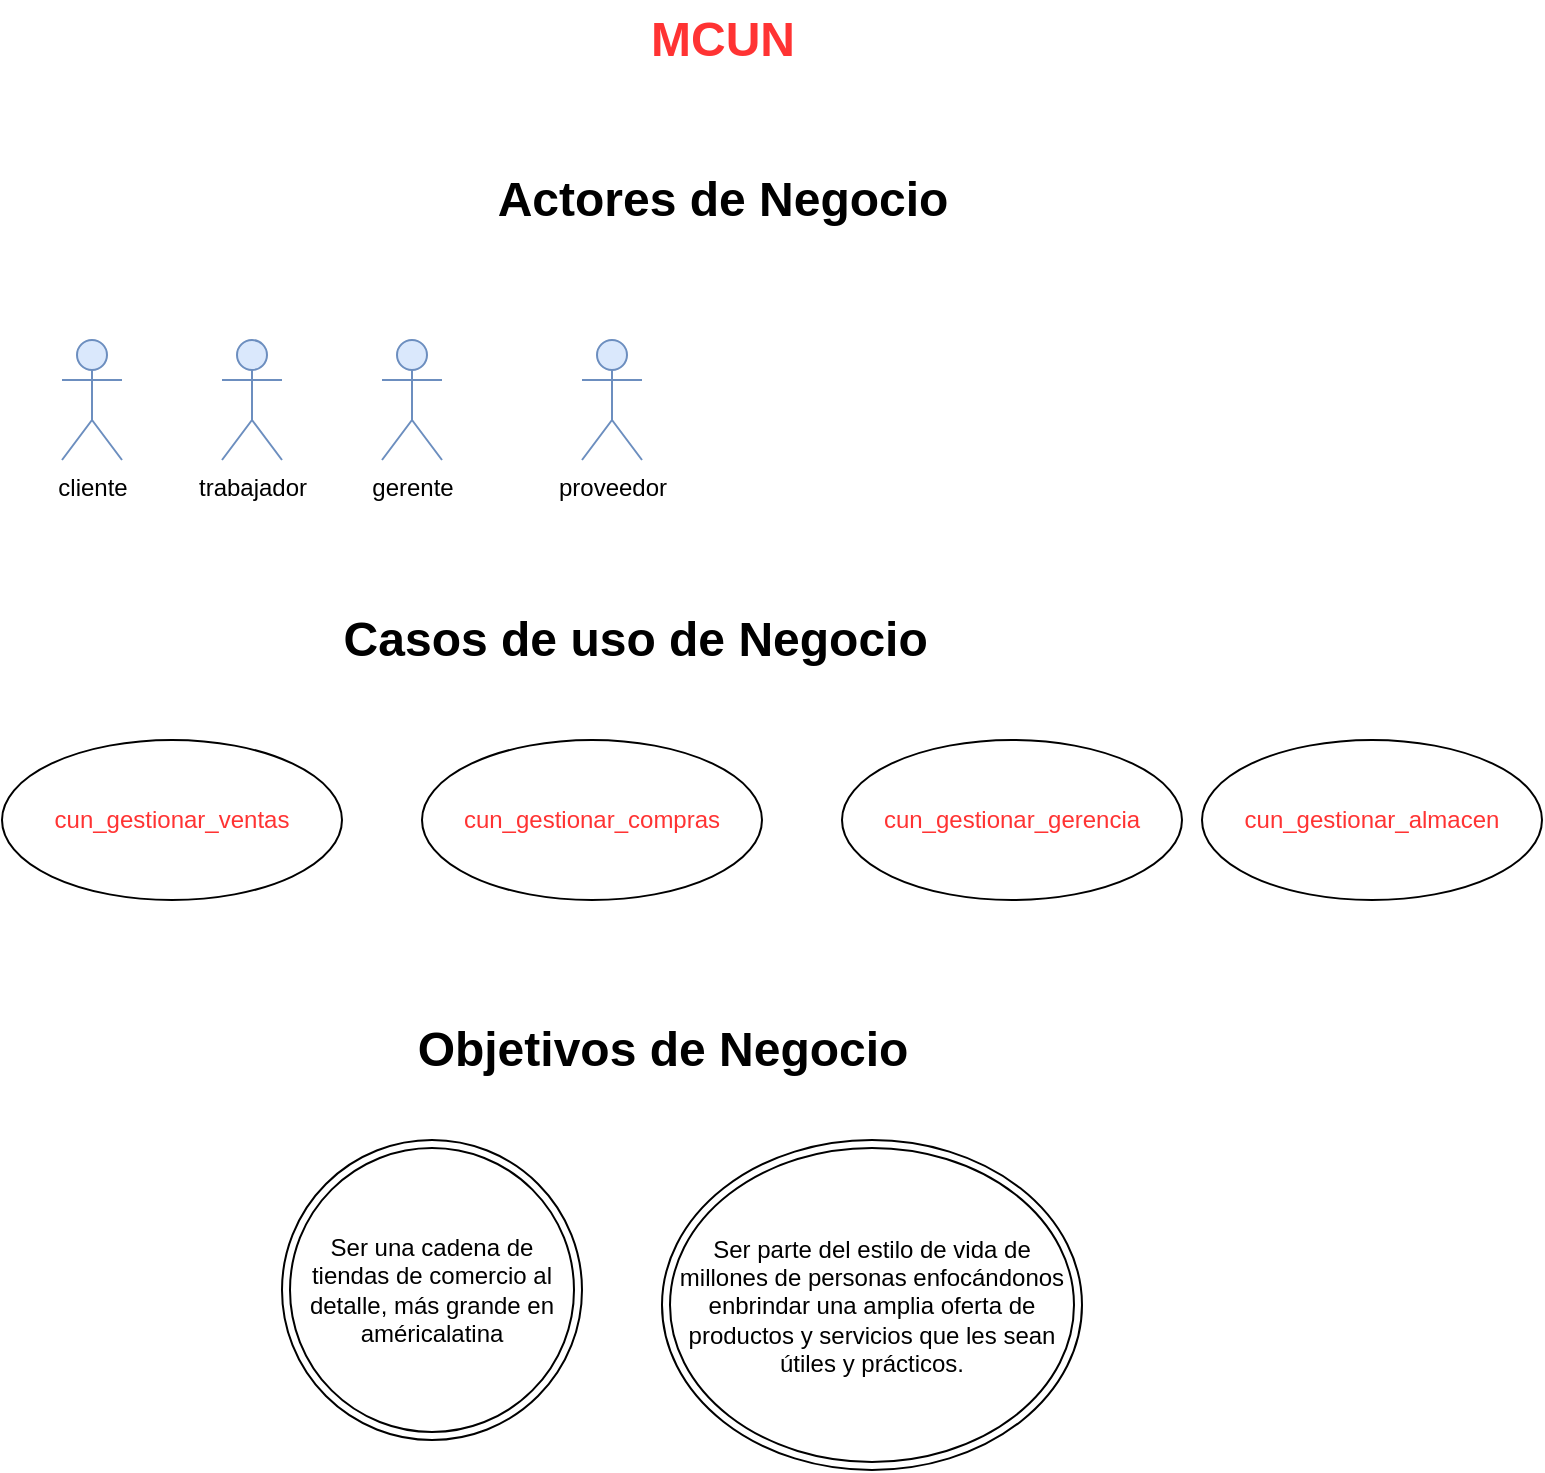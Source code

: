 <mxfile version="17.1.3" type="github">
  <diagram id="NOmlr5lAolDjstmVYD9O" name="Page-1">
    <mxGraphModel dx="1422" dy="798" grid="1" gridSize="10" guides="1" tooltips="1" connect="1" arrows="1" fold="1" page="1" pageScale="1" pageWidth="827" pageHeight="1169" math="0" shadow="0">
      <root>
        <mxCell id="0" />
        <mxCell id="1" parent="0" />
        <mxCell id="fuhfejlSOokYDg0X2GVB-5" value="proveedor&lt;br&gt;" style="shape=umlActor;verticalLabelPosition=bottom;verticalAlign=top;html=1;outlineConnect=0;fillColor=#dae8fc;strokeColor=#6c8ebf;" vertex="1" parent="1">
          <mxGeometry x="330" y="190" width="30" height="60" as="geometry" />
        </mxCell>
        <mxCell id="fuhfejlSOokYDg0X2GVB-2" value="cliente&lt;br&gt;" style="shape=umlActor;verticalLabelPosition=bottom;verticalAlign=top;html=1;outlineConnect=0;fillColor=#dae8fc;strokeColor=#6c8ebf;" vertex="1" parent="1">
          <mxGeometry x="70" y="190" width="30" height="60" as="geometry" />
        </mxCell>
        <mxCell id="fuhfejlSOokYDg0X2GVB-3" value="trabajador&lt;br&gt;" style="shape=umlActor;verticalLabelPosition=bottom;verticalAlign=top;html=1;outlineConnect=0;fillColor=#dae8fc;strokeColor=#6c8ebf;" vertex="1" parent="1">
          <mxGeometry x="150" y="190" width="30" height="60" as="geometry" />
        </mxCell>
        <mxCell id="fuhfejlSOokYDg0X2GVB-4" value="gerente&lt;br&gt;" style="shape=umlActor;verticalLabelPosition=bottom;verticalAlign=top;html=1;outlineConnect=0;fillColor=#dae8fc;strokeColor=#6c8ebf;" vertex="1" parent="1">
          <mxGeometry x="230" y="190" width="30" height="60" as="geometry" />
        </mxCell>
        <mxCell id="fuhfejlSOokYDg0X2GVB-6" value="Actores de Negocio&lt;br&gt;" style="text;strokeColor=none;fillColor=none;html=1;fontSize=24;fontStyle=1;verticalAlign=middle;align=center;" vertex="1" parent="1">
          <mxGeometry x="310" y="100" width="180" height="40" as="geometry" />
        </mxCell>
        <mxCell id="fuhfejlSOokYDg0X2GVB-8" value="MCUN&lt;br&gt;" style="text;strokeColor=none;fillColor=none;html=1;fontSize=24;fontStyle=1;verticalAlign=middle;align=center;fontColor=#FF3333;" vertex="1" parent="1">
          <mxGeometry x="350" y="20" width="100" height="40" as="geometry" />
        </mxCell>
        <mxCell id="fuhfejlSOokYDg0X2GVB-9" value="&amp;nbsp;Casos de uso de Negocio" style="text;strokeColor=none;fillColor=none;html=1;fontSize=24;fontStyle=1;verticalAlign=middle;align=center;fontColor=#000000;" vertex="1" parent="1">
          <mxGeometry x="278" y="320" width="150" height="40" as="geometry" />
        </mxCell>
        <mxCell id="fuhfejlSOokYDg0X2GVB-13" value="cun_gestionar_ventas" style="ellipse;whiteSpace=wrap;html=1;fontColor=#FF3333;" vertex="1" parent="1">
          <mxGeometry x="40" y="390" width="170" height="80" as="geometry" />
        </mxCell>
        <mxCell id="fuhfejlSOokYDg0X2GVB-17" value="cun_gestionar_compras&lt;br&gt;" style="ellipse;whiteSpace=wrap;html=1;fontColor=#FF3333;" vertex="1" parent="1">
          <mxGeometry x="250" y="390" width="170" height="80" as="geometry" />
        </mxCell>
        <mxCell id="fuhfejlSOokYDg0X2GVB-18" value="cun_gestionar_gerencia" style="ellipse;whiteSpace=wrap;html=1;fontColor=#FF3333;" vertex="1" parent="1">
          <mxGeometry x="460" y="390" width="170" height="80" as="geometry" />
        </mxCell>
        <mxCell id="fuhfejlSOokYDg0X2GVB-19" value="cun_gestionar_almacen" style="ellipse;whiteSpace=wrap;html=1;fontColor=#FF3333;" vertex="1" parent="1">
          <mxGeometry x="640" y="390" width="170" height="80" as="geometry" />
        </mxCell>
        <mxCell id="fuhfejlSOokYDg0X2GVB-20" value="Objetivos de Negocio&lt;br&gt;" style="text;strokeColor=none;fillColor=none;html=1;fontSize=24;fontStyle=1;verticalAlign=middle;align=center;fontColor=#000000;" vertex="1" parent="1">
          <mxGeometry x="320" y="520" width="100" height="50" as="geometry" />
        </mxCell>
        <mxCell id="fuhfejlSOokYDg0X2GVB-22" value="Ser una cadena de tiendas de comercio al detalle, más grande en américalatina" style="ellipse;shape=doubleEllipse;whiteSpace=wrap;html=1;fontColor=#000000;" vertex="1" parent="1">
          <mxGeometry x="180" y="590" width="150" height="150" as="geometry" />
        </mxCell>
        <mxCell id="fuhfejlSOokYDg0X2GVB-24" value="Ser parte del estilo de vida de millones de personas enfocándonos enbrindar una amplia oferta de productos y servicios que les sean útiles y prácticos." style="ellipse;shape=doubleEllipse;whiteSpace=wrap;html=1;fontColor=#000000;" vertex="1" parent="1">
          <mxGeometry x="370" y="590" width="210" height="165" as="geometry" />
        </mxCell>
      </root>
    </mxGraphModel>
  </diagram>
</mxfile>
